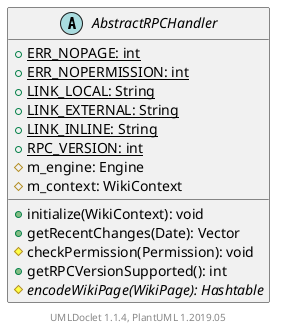 @startuml

    abstract class AbstractRPCHandler [[AbstractRPCHandler.html]] {
        {static} +ERR_NOPAGE: int
        {static} +ERR_NOPERMISSION: int
        {static} +LINK_LOCAL: String
        {static} +LINK_EXTERNAL: String
        {static} +LINK_INLINE: String
        {static} +RPC_VERSION: int
        #m_engine: Engine
        #m_context: WikiContext
        +initialize(WikiContext): void
        +getRecentChanges(Date): Vector
        #checkPermission(Permission): void
        +getRPCVersionSupported(): int
        {abstract} #encodeWikiPage(WikiPage): Hashtable
    }


    center footer UMLDoclet 1.1.4, PlantUML 1.2019.05
@enduml
